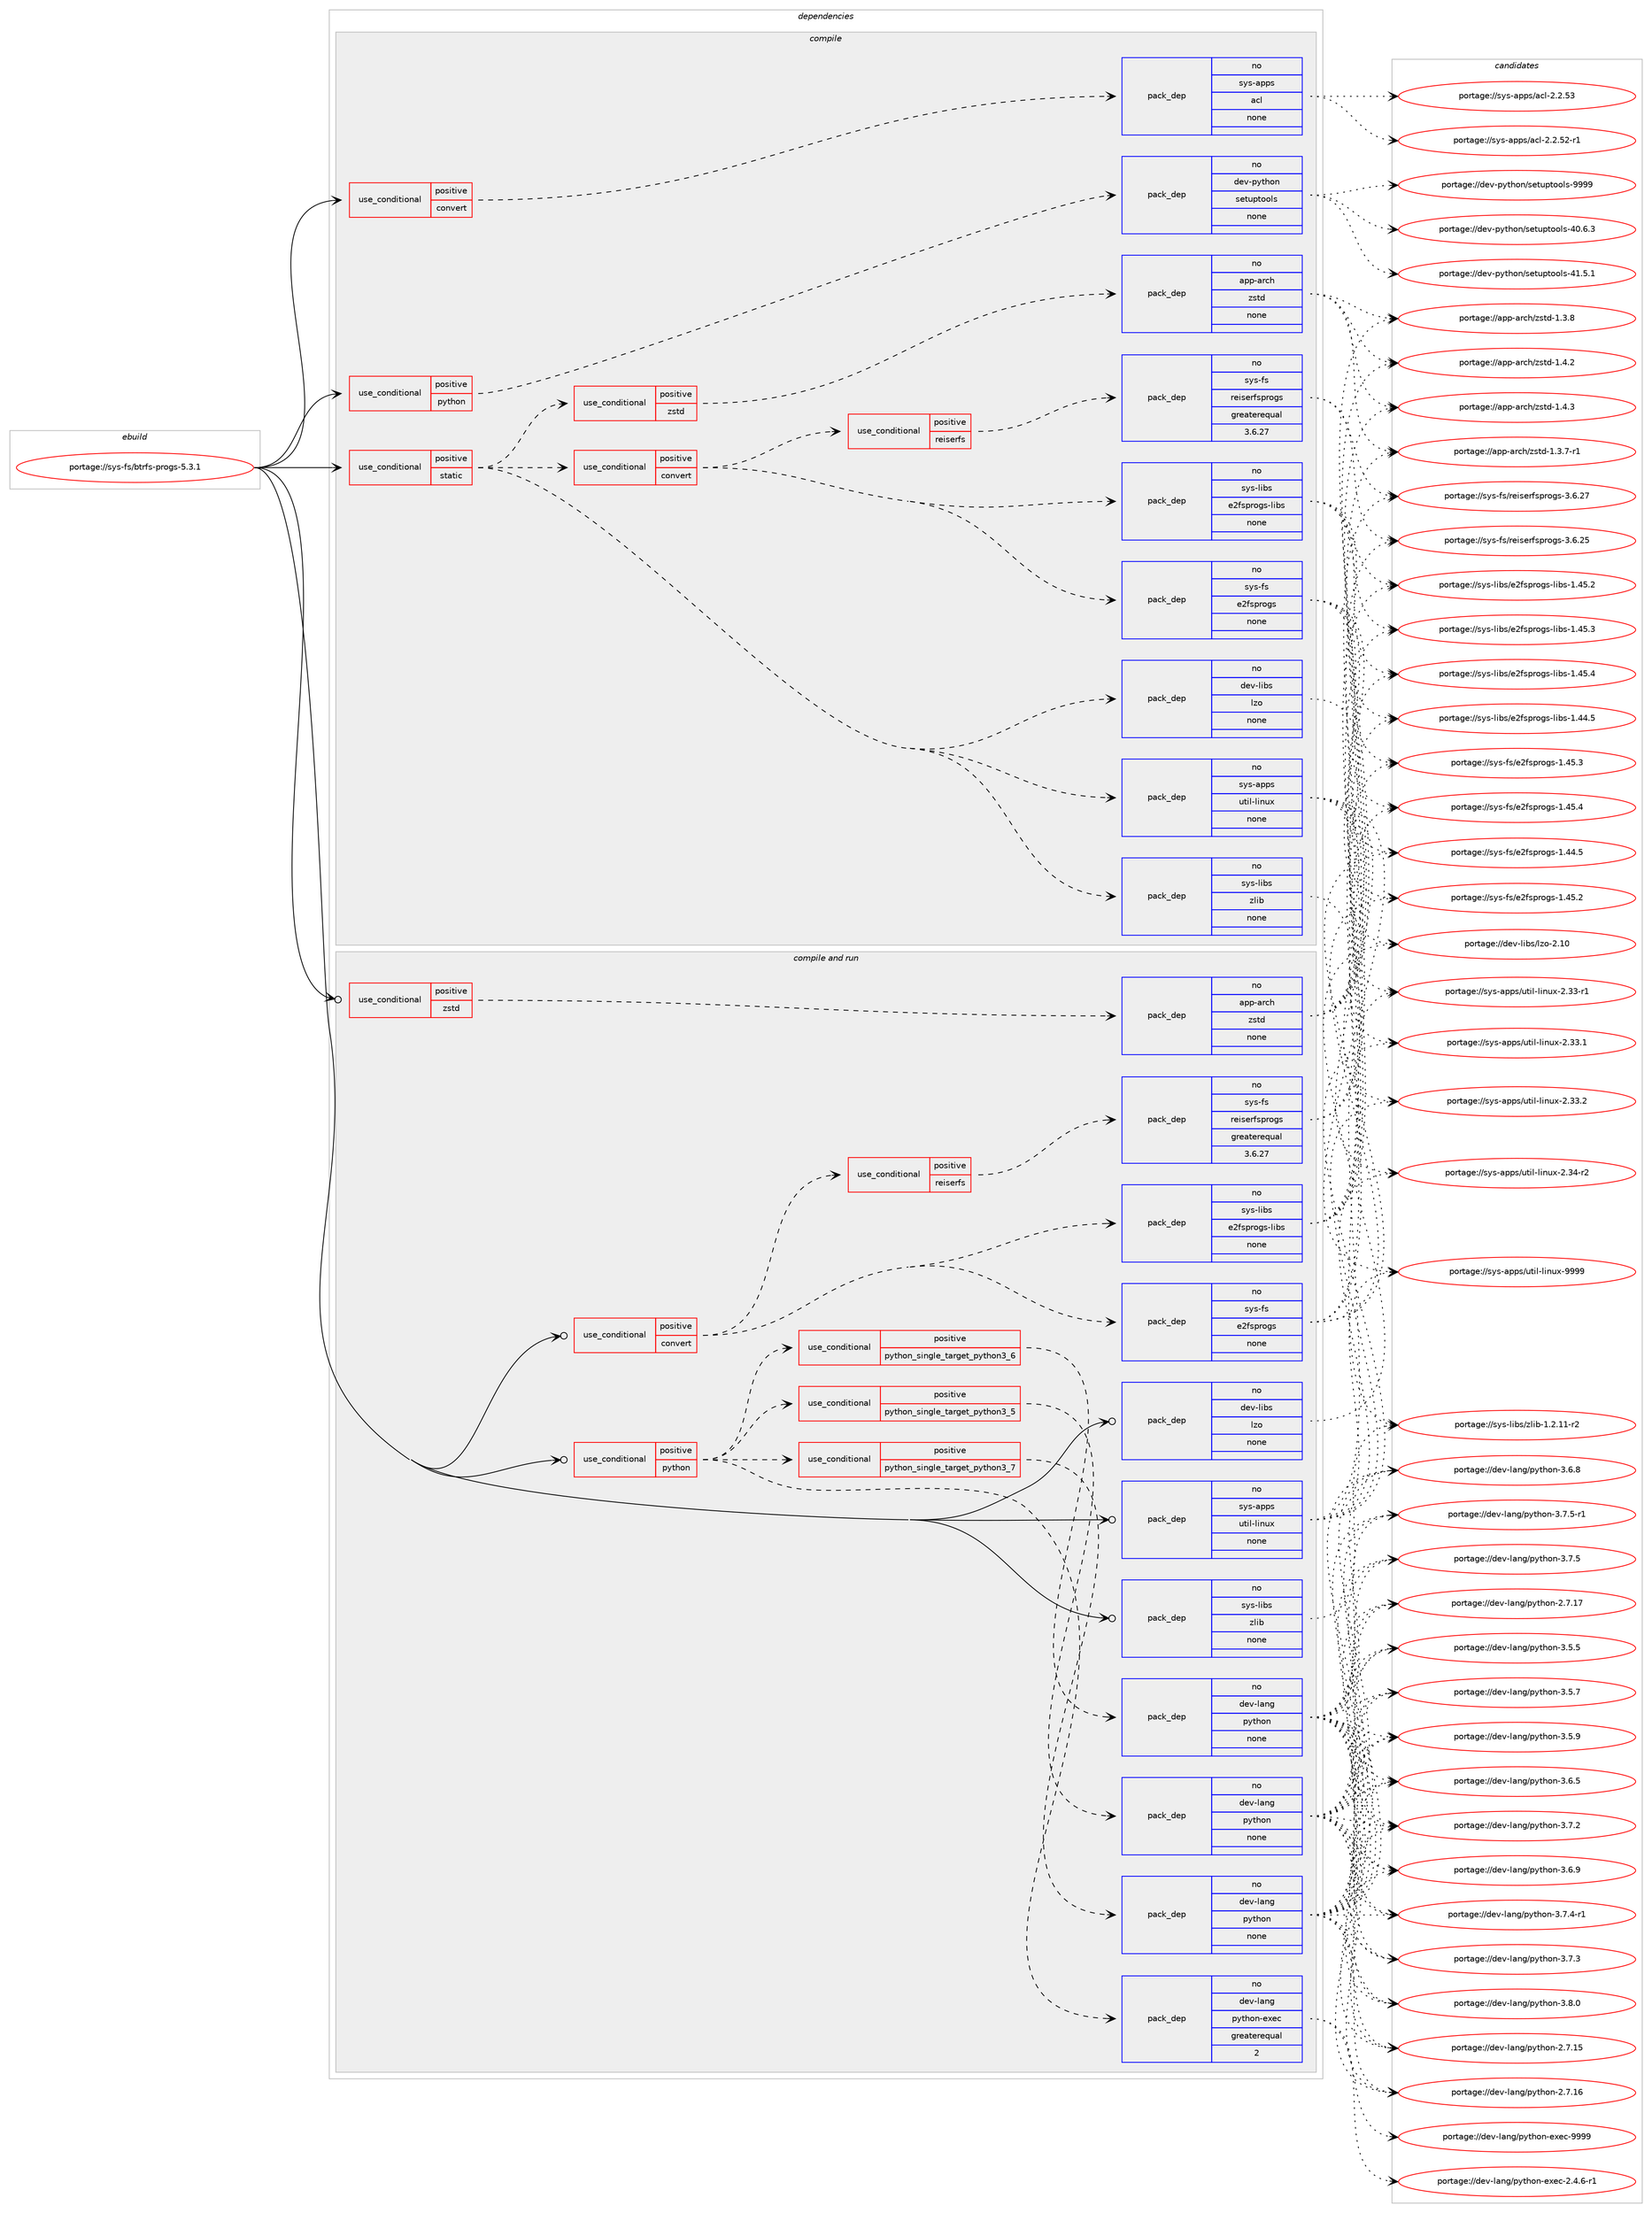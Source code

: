 digraph prolog {

# *************
# Graph options
# *************

newrank=true;
concentrate=true;
compound=true;
graph [rankdir=LR,fontname=Helvetica,fontsize=10,ranksep=1.5];#, ranksep=2.5, nodesep=0.2];
edge  [arrowhead=vee];
node  [fontname=Helvetica,fontsize=10];

# **********
# The ebuild
# **********

subgraph cluster_leftcol {
color=gray;
rank=same;
label=<<i>ebuild</i>>;
id [label="portage://sys-fs/btrfs-progs-5.3.1", color=red, width=4, href="../sys-fs/btrfs-progs-5.3.1.svg"];
}

# ****************
# The dependencies
# ****************

subgraph cluster_midcol {
color=gray;
label=<<i>dependencies</i>>;
subgraph cluster_compile {
fillcolor="#eeeeee";
style=filled;
label=<<i>compile</i>>;
subgraph cond102804 {
dependency424770 [label=<<TABLE BORDER="0" CELLBORDER="1" CELLSPACING="0" CELLPADDING="4"><TR><TD ROWSPAN="3" CELLPADDING="10">use_conditional</TD></TR><TR><TD>positive</TD></TR><TR><TD>convert</TD></TR></TABLE>>, shape=none, color=red];
subgraph pack314860 {
dependency424771 [label=<<TABLE BORDER="0" CELLBORDER="1" CELLSPACING="0" CELLPADDING="4" WIDTH="220"><TR><TD ROWSPAN="6" CELLPADDING="30">pack_dep</TD></TR><TR><TD WIDTH="110">no</TD></TR><TR><TD>sys-apps</TD></TR><TR><TD>acl</TD></TR><TR><TD>none</TD></TR><TR><TD></TD></TR></TABLE>>, shape=none, color=blue];
}
dependency424770:e -> dependency424771:w [weight=20,style="dashed",arrowhead="vee"];
}
id:e -> dependency424770:w [weight=20,style="solid",arrowhead="vee"];
subgraph cond102805 {
dependency424772 [label=<<TABLE BORDER="0" CELLBORDER="1" CELLSPACING="0" CELLPADDING="4"><TR><TD ROWSPAN="3" CELLPADDING="10">use_conditional</TD></TR><TR><TD>positive</TD></TR><TR><TD>python</TD></TR></TABLE>>, shape=none, color=red];
subgraph pack314861 {
dependency424773 [label=<<TABLE BORDER="0" CELLBORDER="1" CELLSPACING="0" CELLPADDING="4" WIDTH="220"><TR><TD ROWSPAN="6" CELLPADDING="30">pack_dep</TD></TR><TR><TD WIDTH="110">no</TD></TR><TR><TD>dev-python</TD></TR><TR><TD>setuptools</TD></TR><TR><TD>none</TD></TR><TR><TD></TD></TR></TABLE>>, shape=none, color=blue];
}
dependency424772:e -> dependency424773:w [weight=20,style="dashed",arrowhead="vee"];
}
id:e -> dependency424772:w [weight=20,style="solid",arrowhead="vee"];
subgraph cond102806 {
dependency424774 [label=<<TABLE BORDER="0" CELLBORDER="1" CELLSPACING="0" CELLPADDING="4"><TR><TD ROWSPAN="3" CELLPADDING="10">use_conditional</TD></TR><TR><TD>positive</TD></TR><TR><TD>static</TD></TR></TABLE>>, shape=none, color=red];
subgraph pack314862 {
dependency424775 [label=<<TABLE BORDER="0" CELLBORDER="1" CELLSPACING="0" CELLPADDING="4" WIDTH="220"><TR><TD ROWSPAN="6" CELLPADDING="30">pack_dep</TD></TR><TR><TD WIDTH="110">no</TD></TR><TR><TD>dev-libs</TD></TR><TR><TD>lzo</TD></TR><TR><TD>none</TD></TR><TR><TD></TD></TR></TABLE>>, shape=none, color=blue];
}
dependency424774:e -> dependency424775:w [weight=20,style="dashed",arrowhead="vee"];
subgraph pack314863 {
dependency424776 [label=<<TABLE BORDER="0" CELLBORDER="1" CELLSPACING="0" CELLPADDING="4" WIDTH="220"><TR><TD ROWSPAN="6" CELLPADDING="30">pack_dep</TD></TR><TR><TD WIDTH="110">no</TD></TR><TR><TD>sys-apps</TD></TR><TR><TD>util-linux</TD></TR><TR><TD>none</TD></TR><TR><TD></TD></TR></TABLE>>, shape=none, color=blue];
}
dependency424774:e -> dependency424776:w [weight=20,style="dashed",arrowhead="vee"];
subgraph pack314864 {
dependency424777 [label=<<TABLE BORDER="0" CELLBORDER="1" CELLSPACING="0" CELLPADDING="4" WIDTH="220"><TR><TD ROWSPAN="6" CELLPADDING="30">pack_dep</TD></TR><TR><TD WIDTH="110">no</TD></TR><TR><TD>sys-libs</TD></TR><TR><TD>zlib</TD></TR><TR><TD>none</TD></TR><TR><TD></TD></TR></TABLE>>, shape=none, color=blue];
}
dependency424774:e -> dependency424777:w [weight=20,style="dashed",arrowhead="vee"];
subgraph cond102807 {
dependency424778 [label=<<TABLE BORDER="0" CELLBORDER="1" CELLSPACING="0" CELLPADDING="4"><TR><TD ROWSPAN="3" CELLPADDING="10">use_conditional</TD></TR><TR><TD>positive</TD></TR><TR><TD>convert</TD></TR></TABLE>>, shape=none, color=red];
subgraph pack314865 {
dependency424779 [label=<<TABLE BORDER="0" CELLBORDER="1" CELLSPACING="0" CELLPADDING="4" WIDTH="220"><TR><TD ROWSPAN="6" CELLPADDING="30">pack_dep</TD></TR><TR><TD WIDTH="110">no</TD></TR><TR><TD>sys-fs</TD></TR><TR><TD>e2fsprogs</TD></TR><TR><TD>none</TD></TR><TR><TD></TD></TR></TABLE>>, shape=none, color=blue];
}
dependency424778:e -> dependency424779:w [weight=20,style="dashed",arrowhead="vee"];
subgraph pack314866 {
dependency424780 [label=<<TABLE BORDER="0" CELLBORDER="1" CELLSPACING="0" CELLPADDING="4" WIDTH="220"><TR><TD ROWSPAN="6" CELLPADDING="30">pack_dep</TD></TR><TR><TD WIDTH="110">no</TD></TR><TR><TD>sys-libs</TD></TR><TR><TD>e2fsprogs-libs</TD></TR><TR><TD>none</TD></TR><TR><TD></TD></TR></TABLE>>, shape=none, color=blue];
}
dependency424778:e -> dependency424780:w [weight=20,style="dashed",arrowhead="vee"];
subgraph cond102808 {
dependency424781 [label=<<TABLE BORDER="0" CELLBORDER="1" CELLSPACING="0" CELLPADDING="4"><TR><TD ROWSPAN="3" CELLPADDING="10">use_conditional</TD></TR><TR><TD>positive</TD></TR><TR><TD>reiserfs</TD></TR></TABLE>>, shape=none, color=red];
subgraph pack314867 {
dependency424782 [label=<<TABLE BORDER="0" CELLBORDER="1" CELLSPACING="0" CELLPADDING="4" WIDTH="220"><TR><TD ROWSPAN="6" CELLPADDING="30">pack_dep</TD></TR><TR><TD WIDTH="110">no</TD></TR><TR><TD>sys-fs</TD></TR><TR><TD>reiserfsprogs</TD></TR><TR><TD>greaterequal</TD></TR><TR><TD>3.6.27</TD></TR></TABLE>>, shape=none, color=blue];
}
dependency424781:e -> dependency424782:w [weight=20,style="dashed",arrowhead="vee"];
}
dependency424778:e -> dependency424781:w [weight=20,style="dashed",arrowhead="vee"];
}
dependency424774:e -> dependency424778:w [weight=20,style="dashed",arrowhead="vee"];
subgraph cond102809 {
dependency424783 [label=<<TABLE BORDER="0" CELLBORDER="1" CELLSPACING="0" CELLPADDING="4"><TR><TD ROWSPAN="3" CELLPADDING="10">use_conditional</TD></TR><TR><TD>positive</TD></TR><TR><TD>zstd</TD></TR></TABLE>>, shape=none, color=red];
subgraph pack314868 {
dependency424784 [label=<<TABLE BORDER="0" CELLBORDER="1" CELLSPACING="0" CELLPADDING="4" WIDTH="220"><TR><TD ROWSPAN="6" CELLPADDING="30">pack_dep</TD></TR><TR><TD WIDTH="110">no</TD></TR><TR><TD>app-arch</TD></TR><TR><TD>zstd</TD></TR><TR><TD>none</TD></TR><TR><TD></TD></TR></TABLE>>, shape=none, color=blue];
}
dependency424783:e -> dependency424784:w [weight=20,style="dashed",arrowhead="vee"];
}
dependency424774:e -> dependency424783:w [weight=20,style="dashed",arrowhead="vee"];
}
id:e -> dependency424774:w [weight=20,style="solid",arrowhead="vee"];
}
subgraph cluster_compileandrun {
fillcolor="#eeeeee";
style=filled;
label=<<i>compile and run</i>>;
subgraph cond102810 {
dependency424785 [label=<<TABLE BORDER="0" CELLBORDER="1" CELLSPACING="0" CELLPADDING="4"><TR><TD ROWSPAN="3" CELLPADDING="10">use_conditional</TD></TR><TR><TD>positive</TD></TR><TR><TD>convert</TD></TR></TABLE>>, shape=none, color=red];
subgraph pack314869 {
dependency424786 [label=<<TABLE BORDER="0" CELLBORDER="1" CELLSPACING="0" CELLPADDING="4" WIDTH="220"><TR><TD ROWSPAN="6" CELLPADDING="30">pack_dep</TD></TR><TR><TD WIDTH="110">no</TD></TR><TR><TD>sys-fs</TD></TR><TR><TD>e2fsprogs</TD></TR><TR><TD>none</TD></TR><TR><TD></TD></TR></TABLE>>, shape=none, color=blue];
}
dependency424785:e -> dependency424786:w [weight=20,style="dashed",arrowhead="vee"];
subgraph pack314870 {
dependency424787 [label=<<TABLE BORDER="0" CELLBORDER="1" CELLSPACING="0" CELLPADDING="4" WIDTH="220"><TR><TD ROWSPAN="6" CELLPADDING="30">pack_dep</TD></TR><TR><TD WIDTH="110">no</TD></TR><TR><TD>sys-libs</TD></TR><TR><TD>e2fsprogs-libs</TD></TR><TR><TD>none</TD></TR><TR><TD></TD></TR></TABLE>>, shape=none, color=blue];
}
dependency424785:e -> dependency424787:w [weight=20,style="dashed",arrowhead="vee"];
subgraph cond102811 {
dependency424788 [label=<<TABLE BORDER="0" CELLBORDER="1" CELLSPACING="0" CELLPADDING="4"><TR><TD ROWSPAN="3" CELLPADDING="10">use_conditional</TD></TR><TR><TD>positive</TD></TR><TR><TD>reiserfs</TD></TR></TABLE>>, shape=none, color=red];
subgraph pack314871 {
dependency424789 [label=<<TABLE BORDER="0" CELLBORDER="1" CELLSPACING="0" CELLPADDING="4" WIDTH="220"><TR><TD ROWSPAN="6" CELLPADDING="30">pack_dep</TD></TR><TR><TD WIDTH="110">no</TD></TR><TR><TD>sys-fs</TD></TR><TR><TD>reiserfsprogs</TD></TR><TR><TD>greaterequal</TD></TR><TR><TD>3.6.27</TD></TR></TABLE>>, shape=none, color=blue];
}
dependency424788:e -> dependency424789:w [weight=20,style="dashed",arrowhead="vee"];
}
dependency424785:e -> dependency424788:w [weight=20,style="dashed",arrowhead="vee"];
}
id:e -> dependency424785:w [weight=20,style="solid",arrowhead="odotvee"];
subgraph cond102812 {
dependency424790 [label=<<TABLE BORDER="0" CELLBORDER="1" CELLSPACING="0" CELLPADDING="4"><TR><TD ROWSPAN="3" CELLPADDING="10">use_conditional</TD></TR><TR><TD>positive</TD></TR><TR><TD>python</TD></TR></TABLE>>, shape=none, color=red];
subgraph cond102813 {
dependency424791 [label=<<TABLE BORDER="0" CELLBORDER="1" CELLSPACING="0" CELLPADDING="4"><TR><TD ROWSPAN="3" CELLPADDING="10">use_conditional</TD></TR><TR><TD>positive</TD></TR><TR><TD>python_single_target_python3_5</TD></TR></TABLE>>, shape=none, color=red];
subgraph pack314872 {
dependency424792 [label=<<TABLE BORDER="0" CELLBORDER="1" CELLSPACING="0" CELLPADDING="4" WIDTH="220"><TR><TD ROWSPAN="6" CELLPADDING="30">pack_dep</TD></TR><TR><TD WIDTH="110">no</TD></TR><TR><TD>dev-lang</TD></TR><TR><TD>python</TD></TR><TR><TD>none</TD></TR><TR><TD></TD></TR></TABLE>>, shape=none, color=blue];
}
dependency424791:e -> dependency424792:w [weight=20,style="dashed",arrowhead="vee"];
}
dependency424790:e -> dependency424791:w [weight=20,style="dashed",arrowhead="vee"];
subgraph cond102814 {
dependency424793 [label=<<TABLE BORDER="0" CELLBORDER="1" CELLSPACING="0" CELLPADDING="4"><TR><TD ROWSPAN="3" CELLPADDING="10">use_conditional</TD></TR><TR><TD>positive</TD></TR><TR><TD>python_single_target_python3_6</TD></TR></TABLE>>, shape=none, color=red];
subgraph pack314873 {
dependency424794 [label=<<TABLE BORDER="0" CELLBORDER="1" CELLSPACING="0" CELLPADDING="4" WIDTH="220"><TR><TD ROWSPAN="6" CELLPADDING="30">pack_dep</TD></TR><TR><TD WIDTH="110">no</TD></TR><TR><TD>dev-lang</TD></TR><TR><TD>python</TD></TR><TR><TD>none</TD></TR><TR><TD></TD></TR></TABLE>>, shape=none, color=blue];
}
dependency424793:e -> dependency424794:w [weight=20,style="dashed",arrowhead="vee"];
}
dependency424790:e -> dependency424793:w [weight=20,style="dashed",arrowhead="vee"];
subgraph cond102815 {
dependency424795 [label=<<TABLE BORDER="0" CELLBORDER="1" CELLSPACING="0" CELLPADDING="4"><TR><TD ROWSPAN="3" CELLPADDING="10">use_conditional</TD></TR><TR><TD>positive</TD></TR><TR><TD>python_single_target_python3_7</TD></TR></TABLE>>, shape=none, color=red];
subgraph pack314874 {
dependency424796 [label=<<TABLE BORDER="0" CELLBORDER="1" CELLSPACING="0" CELLPADDING="4" WIDTH="220"><TR><TD ROWSPAN="6" CELLPADDING="30">pack_dep</TD></TR><TR><TD WIDTH="110">no</TD></TR><TR><TD>dev-lang</TD></TR><TR><TD>python</TD></TR><TR><TD>none</TD></TR><TR><TD></TD></TR></TABLE>>, shape=none, color=blue];
}
dependency424795:e -> dependency424796:w [weight=20,style="dashed",arrowhead="vee"];
}
dependency424790:e -> dependency424795:w [weight=20,style="dashed",arrowhead="vee"];
subgraph pack314875 {
dependency424797 [label=<<TABLE BORDER="0" CELLBORDER="1" CELLSPACING="0" CELLPADDING="4" WIDTH="220"><TR><TD ROWSPAN="6" CELLPADDING="30">pack_dep</TD></TR><TR><TD WIDTH="110">no</TD></TR><TR><TD>dev-lang</TD></TR><TR><TD>python-exec</TD></TR><TR><TD>greaterequal</TD></TR><TR><TD>2</TD></TR></TABLE>>, shape=none, color=blue];
}
dependency424790:e -> dependency424797:w [weight=20,style="dashed",arrowhead="vee"];
}
id:e -> dependency424790:w [weight=20,style="solid",arrowhead="odotvee"];
subgraph cond102816 {
dependency424798 [label=<<TABLE BORDER="0" CELLBORDER="1" CELLSPACING="0" CELLPADDING="4"><TR><TD ROWSPAN="3" CELLPADDING="10">use_conditional</TD></TR><TR><TD>positive</TD></TR><TR><TD>zstd</TD></TR></TABLE>>, shape=none, color=red];
subgraph pack314876 {
dependency424799 [label=<<TABLE BORDER="0" CELLBORDER="1" CELLSPACING="0" CELLPADDING="4" WIDTH="220"><TR><TD ROWSPAN="6" CELLPADDING="30">pack_dep</TD></TR><TR><TD WIDTH="110">no</TD></TR><TR><TD>app-arch</TD></TR><TR><TD>zstd</TD></TR><TR><TD>none</TD></TR><TR><TD></TD></TR></TABLE>>, shape=none, color=blue];
}
dependency424798:e -> dependency424799:w [weight=20,style="dashed",arrowhead="vee"];
}
id:e -> dependency424798:w [weight=20,style="solid",arrowhead="odotvee"];
subgraph pack314877 {
dependency424800 [label=<<TABLE BORDER="0" CELLBORDER="1" CELLSPACING="0" CELLPADDING="4" WIDTH="220"><TR><TD ROWSPAN="6" CELLPADDING="30">pack_dep</TD></TR><TR><TD WIDTH="110">no</TD></TR><TR><TD>dev-libs</TD></TR><TR><TD>lzo</TD></TR><TR><TD>none</TD></TR><TR><TD></TD></TR></TABLE>>, shape=none, color=blue];
}
id:e -> dependency424800:w [weight=20,style="solid",arrowhead="odotvee"];
subgraph pack314878 {
dependency424801 [label=<<TABLE BORDER="0" CELLBORDER="1" CELLSPACING="0" CELLPADDING="4" WIDTH="220"><TR><TD ROWSPAN="6" CELLPADDING="30">pack_dep</TD></TR><TR><TD WIDTH="110">no</TD></TR><TR><TD>sys-apps</TD></TR><TR><TD>util-linux</TD></TR><TR><TD>none</TD></TR><TR><TD></TD></TR></TABLE>>, shape=none, color=blue];
}
id:e -> dependency424801:w [weight=20,style="solid",arrowhead="odotvee"];
subgraph pack314879 {
dependency424802 [label=<<TABLE BORDER="0" CELLBORDER="1" CELLSPACING="0" CELLPADDING="4" WIDTH="220"><TR><TD ROWSPAN="6" CELLPADDING="30">pack_dep</TD></TR><TR><TD WIDTH="110">no</TD></TR><TR><TD>sys-libs</TD></TR><TR><TD>zlib</TD></TR><TR><TD>none</TD></TR><TR><TD></TD></TR></TABLE>>, shape=none, color=blue];
}
id:e -> dependency424802:w [weight=20,style="solid",arrowhead="odotvee"];
}
subgraph cluster_run {
fillcolor="#eeeeee";
style=filled;
label=<<i>run</i>>;
}
}

# **************
# The candidates
# **************

subgraph cluster_choices {
rank=same;
color=gray;
label=<<i>candidates</i>>;

subgraph choice314860 {
color=black;
nodesep=1;
choiceportage1151211154597112112115479799108455046504653504511449 [label="portage://sys-apps/acl-2.2.52-r1", color=red, width=4,href="../sys-apps/acl-2.2.52-r1.svg"];
choiceportage115121115459711211211547979910845504650465351 [label="portage://sys-apps/acl-2.2.53", color=red, width=4,href="../sys-apps/acl-2.2.53.svg"];
dependency424771:e -> choiceportage1151211154597112112115479799108455046504653504511449:w [style=dotted,weight="100"];
dependency424771:e -> choiceportage115121115459711211211547979910845504650465351:w [style=dotted,weight="100"];
}
subgraph choice314861 {
color=black;
nodesep=1;
choiceportage100101118451121211161041111104711510111611711211611111110811545524846544651 [label="portage://dev-python/setuptools-40.6.3", color=red, width=4,href="../dev-python/setuptools-40.6.3.svg"];
choiceportage100101118451121211161041111104711510111611711211611111110811545524946534649 [label="portage://dev-python/setuptools-41.5.1", color=red, width=4,href="../dev-python/setuptools-41.5.1.svg"];
choiceportage10010111845112121116104111110471151011161171121161111111081154557575757 [label="portage://dev-python/setuptools-9999", color=red, width=4,href="../dev-python/setuptools-9999.svg"];
dependency424773:e -> choiceportage100101118451121211161041111104711510111611711211611111110811545524846544651:w [style=dotted,weight="100"];
dependency424773:e -> choiceportage100101118451121211161041111104711510111611711211611111110811545524946534649:w [style=dotted,weight="100"];
dependency424773:e -> choiceportage10010111845112121116104111110471151011161171121161111111081154557575757:w [style=dotted,weight="100"];
}
subgraph choice314862 {
color=black;
nodesep=1;
choiceportage1001011184510810598115471081221114550464948 [label="portage://dev-libs/lzo-2.10", color=red, width=4,href="../dev-libs/lzo-2.10.svg"];
dependency424775:e -> choiceportage1001011184510810598115471081221114550464948:w [style=dotted,weight="100"];
}
subgraph choice314863 {
color=black;
nodesep=1;
choiceportage1151211154597112112115471171161051084510810511011712045504651514511449 [label="portage://sys-apps/util-linux-2.33-r1", color=red, width=4,href="../sys-apps/util-linux-2.33-r1.svg"];
choiceportage1151211154597112112115471171161051084510810511011712045504651514649 [label="portage://sys-apps/util-linux-2.33.1", color=red, width=4,href="../sys-apps/util-linux-2.33.1.svg"];
choiceportage1151211154597112112115471171161051084510810511011712045504651514650 [label="portage://sys-apps/util-linux-2.33.2", color=red, width=4,href="../sys-apps/util-linux-2.33.2.svg"];
choiceportage1151211154597112112115471171161051084510810511011712045504651524511450 [label="portage://sys-apps/util-linux-2.34-r2", color=red, width=4,href="../sys-apps/util-linux-2.34-r2.svg"];
choiceportage115121115459711211211547117116105108451081051101171204557575757 [label="portage://sys-apps/util-linux-9999", color=red, width=4,href="../sys-apps/util-linux-9999.svg"];
dependency424776:e -> choiceportage1151211154597112112115471171161051084510810511011712045504651514511449:w [style=dotted,weight="100"];
dependency424776:e -> choiceportage1151211154597112112115471171161051084510810511011712045504651514649:w [style=dotted,weight="100"];
dependency424776:e -> choiceportage1151211154597112112115471171161051084510810511011712045504651514650:w [style=dotted,weight="100"];
dependency424776:e -> choiceportage1151211154597112112115471171161051084510810511011712045504651524511450:w [style=dotted,weight="100"];
dependency424776:e -> choiceportage115121115459711211211547117116105108451081051101171204557575757:w [style=dotted,weight="100"];
}
subgraph choice314864 {
color=black;
nodesep=1;
choiceportage11512111545108105981154712210810598454946504649494511450 [label="portage://sys-libs/zlib-1.2.11-r2", color=red, width=4,href="../sys-libs/zlib-1.2.11-r2.svg"];
dependency424777:e -> choiceportage11512111545108105981154712210810598454946504649494511450:w [style=dotted,weight="100"];
}
subgraph choice314865 {
color=black;
nodesep=1;
choiceportage11512111545102115471015010211511211411110311545494652524653 [label="portage://sys-fs/e2fsprogs-1.44.5", color=red, width=4,href="../sys-fs/e2fsprogs-1.44.5.svg"];
choiceportage11512111545102115471015010211511211411110311545494652534650 [label="portage://sys-fs/e2fsprogs-1.45.2", color=red, width=4,href="../sys-fs/e2fsprogs-1.45.2.svg"];
choiceportage11512111545102115471015010211511211411110311545494652534651 [label="portage://sys-fs/e2fsprogs-1.45.3", color=red, width=4,href="../sys-fs/e2fsprogs-1.45.3.svg"];
choiceportage11512111545102115471015010211511211411110311545494652534652 [label="portage://sys-fs/e2fsprogs-1.45.4", color=red, width=4,href="../sys-fs/e2fsprogs-1.45.4.svg"];
dependency424779:e -> choiceportage11512111545102115471015010211511211411110311545494652524653:w [style=dotted,weight="100"];
dependency424779:e -> choiceportage11512111545102115471015010211511211411110311545494652534650:w [style=dotted,weight="100"];
dependency424779:e -> choiceportage11512111545102115471015010211511211411110311545494652534651:w [style=dotted,weight="100"];
dependency424779:e -> choiceportage11512111545102115471015010211511211411110311545494652534652:w [style=dotted,weight="100"];
}
subgraph choice314866 {
color=black;
nodesep=1;
choiceportage11512111545108105981154710150102115112114111103115451081059811545494652524653 [label="portage://sys-libs/e2fsprogs-libs-1.44.5", color=red, width=4,href="../sys-libs/e2fsprogs-libs-1.44.5.svg"];
choiceportage11512111545108105981154710150102115112114111103115451081059811545494652534650 [label="portage://sys-libs/e2fsprogs-libs-1.45.2", color=red, width=4,href="../sys-libs/e2fsprogs-libs-1.45.2.svg"];
choiceportage11512111545108105981154710150102115112114111103115451081059811545494652534651 [label="portage://sys-libs/e2fsprogs-libs-1.45.3", color=red, width=4,href="../sys-libs/e2fsprogs-libs-1.45.3.svg"];
choiceportage11512111545108105981154710150102115112114111103115451081059811545494652534652 [label="portage://sys-libs/e2fsprogs-libs-1.45.4", color=red, width=4,href="../sys-libs/e2fsprogs-libs-1.45.4.svg"];
dependency424780:e -> choiceportage11512111545108105981154710150102115112114111103115451081059811545494652524653:w [style=dotted,weight="100"];
dependency424780:e -> choiceportage11512111545108105981154710150102115112114111103115451081059811545494652534650:w [style=dotted,weight="100"];
dependency424780:e -> choiceportage11512111545108105981154710150102115112114111103115451081059811545494652534651:w [style=dotted,weight="100"];
dependency424780:e -> choiceportage11512111545108105981154710150102115112114111103115451081059811545494652534652:w [style=dotted,weight="100"];
}
subgraph choice314867 {
color=black;
nodesep=1;
choiceportage115121115451021154711410110511510111410211511211411110311545514654465053 [label="portage://sys-fs/reiserfsprogs-3.6.25", color=red, width=4,href="../sys-fs/reiserfsprogs-3.6.25.svg"];
choiceportage115121115451021154711410110511510111410211511211411110311545514654465055 [label="portage://sys-fs/reiserfsprogs-3.6.27", color=red, width=4,href="../sys-fs/reiserfsprogs-3.6.27.svg"];
dependency424782:e -> choiceportage115121115451021154711410110511510111410211511211411110311545514654465053:w [style=dotted,weight="100"];
dependency424782:e -> choiceportage115121115451021154711410110511510111410211511211411110311545514654465055:w [style=dotted,weight="100"];
}
subgraph choice314868 {
color=black;
nodesep=1;
choiceportage97112112459711499104471221151161004549465146554511449 [label="portage://app-arch/zstd-1.3.7-r1", color=red, width=4,href="../app-arch/zstd-1.3.7-r1.svg"];
choiceportage9711211245971149910447122115116100454946514656 [label="portage://app-arch/zstd-1.3.8", color=red, width=4,href="../app-arch/zstd-1.3.8.svg"];
choiceportage9711211245971149910447122115116100454946524650 [label="portage://app-arch/zstd-1.4.2", color=red, width=4,href="../app-arch/zstd-1.4.2.svg"];
choiceportage9711211245971149910447122115116100454946524651 [label="portage://app-arch/zstd-1.4.3", color=red, width=4,href="../app-arch/zstd-1.4.3.svg"];
dependency424784:e -> choiceportage97112112459711499104471221151161004549465146554511449:w [style=dotted,weight="100"];
dependency424784:e -> choiceportage9711211245971149910447122115116100454946514656:w [style=dotted,weight="100"];
dependency424784:e -> choiceportage9711211245971149910447122115116100454946524650:w [style=dotted,weight="100"];
dependency424784:e -> choiceportage9711211245971149910447122115116100454946524651:w [style=dotted,weight="100"];
}
subgraph choice314869 {
color=black;
nodesep=1;
choiceportage11512111545102115471015010211511211411110311545494652524653 [label="portage://sys-fs/e2fsprogs-1.44.5", color=red, width=4,href="../sys-fs/e2fsprogs-1.44.5.svg"];
choiceportage11512111545102115471015010211511211411110311545494652534650 [label="portage://sys-fs/e2fsprogs-1.45.2", color=red, width=4,href="../sys-fs/e2fsprogs-1.45.2.svg"];
choiceportage11512111545102115471015010211511211411110311545494652534651 [label="portage://sys-fs/e2fsprogs-1.45.3", color=red, width=4,href="../sys-fs/e2fsprogs-1.45.3.svg"];
choiceportage11512111545102115471015010211511211411110311545494652534652 [label="portage://sys-fs/e2fsprogs-1.45.4", color=red, width=4,href="../sys-fs/e2fsprogs-1.45.4.svg"];
dependency424786:e -> choiceportage11512111545102115471015010211511211411110311545494652524653:w [style=dotted,weight="100"];
dependency424786:e -> choiceportage11512111545102115471015010211511211411110311545494652534650:w [style=dotted,weight="100"];
dependency424786:e -> choiceportage11512111545102115471015010211511211411110311545494652534651:w [style=dotted,weight="100"];
dependency424786:e -> choiceportage11512111545102115471015010211511211411110311545494652534652:w [style=dotted,weight="100"];
}
subgraph choice314870 {
color=black;
nodesep=1;
choiceportage11512111545108105981154710150102115112114111103115451081059811545494652524653 [label="portage://sys-libs/e2fsprogs-libs-1.44.5", color=red, width=4,href="../sys-libs/e2fsprogs-libs-1.44.5.svg"];
choiceportage11512111545108105981154710150102115112114111103115451081059811545494652534650 [label="portage://sys-libs/e2fsprogs-libs-1.45.2", color=red, width=4,href="../sys-libs/e2fsprogs-libs-1.45.2.svg"];
choiceportage11512111545108105981154710150102115112114111103115451081059811545494652534651 [label="portage://sys-libs/e2fsprogs-libs-1.45.3", color=red, width=4,href="../sys-libs/e2fsprogs-libs-1.45.3.svg"];
choiceportage11512111545108105981154710150102115112114111103115451081059811545494652534652 [label="portage://sys-libs/e2fsprogs-libs-1.45.4", color=red, width=4,href="../sys-libs/e2fsprogs-libs-1.45.4.svg"];
dependency424787:e -> choiceportage11512111545108105981154710150102115112114111103115451081059811545494652524653:w [style=dotted,weight="100"];
dependency424787:e -> choiceportage11512111545108105981154710150102115112114111103115451081059811545494652534650:w [style=dotted,weight="100"];
dependency424787:e -> choiceportage11512111545108105981154710150102115112114111103115451081059811545494652534651:w [style=dotted,weight="100"];
dependency424787:e -> choiceportage11512111545108105981154710150102115112114111103115451081059811545494652534652:w [style=dotted,weight="100"];
}
subgraph choice314871 {
color=black;
nodesep=1;
choiceportage115121115451021154711410110511510111410211511211411110311545514654465053 [label="portage://sys-fs/reiserfsprogs-3.6.25", color=red, width=4,href="../sys-fs/reiserfsprogs-3.6.25.svg"];
choiceportage115121115451021154711410110511510111410211511211411110311545514654465055 [label="portage://sys-fs/reiserfsprogs-3.6.27", color=red, width=4,href="../sys-fs/reiserfsprogs-3.6.27.svg"];
dependency424789:e -> choiceportage115121115451021154711410110511510111410211511211411110311545514654465053:w [style=dotted,weight="100"];
dependency424789:e -> choiceportage115121115451021154711410110511510111410211511211411110311545514654465055:w [style=dotted,weight="100"];
}
subgraph choice314872 {
color=black;
nodesep=1;
choiceportage10010111845108971101034711212111610411111045504655464953 [label="portage://dev-lang/python-2.7.15", color=red, width=4,href="../dev-lang/python-2.7.15.svg"];
choiceportage10010111845108971101034711212111610411111045504655464954 [label="portage://dev-lang/python-2.7.16", color=red, width=4,href="../dev-lang/python-2.7.16.svg"];
choiceportage10010111845108971101034711212111610411111045504655464955 [label="portage://dev-lang/python-2.7.17", color=red, width=4,href="../dev-lang/python-2.7.17.svg"];
choiceportage100101118451089711010347112121116104111110455146534653 [label="portage://dev-lang/python-3.5.5", color=red, width=4,href="../dev-lang/python-3.5.5.svg"];
choiceportage100101118451089711010347112121116104111110455146534655 [label="portage://dev-lang/python-3.5.7", color=red, width=4,href="../dev-lang/python-3.5.7.svg"];
choiceportage100101118451089711010347112121116104111110455146534657 [label="portage://dev-lang/python-3.5.9", color=red, width=4,href="../dev-lang/python-3.5.9.svg"];
choiceportage100101118451089711010347112121116104111110455146544653 [label="portage://dev-lang/python-3.6.5", color=red, width=4,href="../dev-lang/python-3.6.5.svg"];
choiceportage100101118451089711010347112121116104111110455146544656 [label="portage://dev-lang/python-3.6.8", color=red, width=4,href="../dev-lang/python-3.6.8.svg"];
choiceportage100101118451089711010347112121116104111110455146544657 [label="portage://dev-lang/python-3.6.9", color=red, width=4,href="../dev-lang/python-3.6.9.svg"];
choiceportage100101118451089711010347112121116104111110455146554650 [label="portage://dev-lang/python-3.7.2", color=red, width=4,href="../dev-lang/python-3.7.2.svg"];
choiceportage100101118451089711010347112121116104111110455146554651 [label="portage://dev-lang/python-3.7.3", color=red, width=4,href="../dev-lang/python-3.7.3.svg"];
choiceportage1001011184510897110103471121211161041111104551465546524511449 [label="portage://dev-lang/python-3.7.4-r1", color=red, width=4,href="../dev-lang/python-3.7.4-r1.svg"];
choiceportage100101118451089711010347112121116104111110455146554653 [label="portage://dev-lang/python-3.7.5", color=red, width=4,href="../dev-lang/python-3.7.5.svg"];
choiceportage1001011184510897110103471121211161041111104551465546534511449 [label="portage://dev-lang/python-3.7.5-r1", color=red, width=4,href="../dev-lang/python-3.7.5-r1.svg"];
choiceportage100101118451089711010347112121116104111110455146564648 [label="portage://dev-lang/python-3.8.0", color=red, width=4,href="../dev-lang/python-3.8.0.svg"];
dependency424792:e -> choiceportage10010111845108971101034711212111610411111045504655464953:w [style=dotted,weight="100"];
dependency424792:e -> choiceportage10010111845108971101034711212111610411111045504655464954:w [style=dotted,weight="100"];
dependency424792:e -> choiceportage10010111845108971101034711212111610411111045504655464955:w [style=dotted,weight="100"];
dependency424792:e -> choiceportage100101118451089711010347112121116104111110455146534653:w [style=dotted,weight="100"];
dependency424792:e -> choiceportage100101118451089711010347112121116104111110455146534655:w [style=dotted,weight="100"];
dependency424792:e -> choiceportage100101118451089711010347112121116104111110455146534657:w [style=dotted,weight="100"];
dependency424792:e -> choiceportage100101118451089711010347112121116104111110455146544653:w [style=dotted,weight="100"];
dependency424792:e -> choiceportage100101118451089711010347112121116104111110455146544656:w [style=dotted,weight="100"];
dependency424792:e -> choiceportage100101118451089711010347112121116104111110455146544657:w [style=dotted,weight="100"];
dependency424792:e -> choiceportage100101118451089711010347112121116104111110455146554650:w [style=dotted,weight="100"];
dependency424792:e -> choiceportage100101118451089711010347112121116104111110455146554651:w [style=dotted,weight="100"];
dependency424792:e -> choiceportage1001011184510897110103471121211161041111104551465546524511449:w [style=dotted,weight="100"];
dependency424792:e -> choiceportage100101118451089711010347112121116104111110455146554653:w [style=dotted,weight="100"];
dependency424792:e -> choiceportage1001011184510897110103471121211161041111104551465546534511449:w [style=dotted,weight="100"];
dependency424792:e -> choiceportage100101118451089711010347112121116104111110455146564648:w [style=dotted,weight="100"];
}
subgraph choice314873 {
color=black;
nodesep=1;
choiceportage10010111845108971101034711212111610411111045504655464953 [label="portage://dev-lang/python-2.7.15", color=red, width=4,href="../dev-lang/python-2.7.15.svg"];
choiceportage10010111845108971101034711212111610411111045504655464954 [label="portage://dev-lang/python-2.7.16", color=red, width=4,href="../dev-lang/python-2.7.16.svg"];
choiceportage10010111845108971101034711212111610411111045504655464955 [label="portage://dev-lang/python-2.7.17", color=red, width=4,href="../dev-lang/python-2.7.17.svg"];
choiceportage100101118451089711010347112121116104111110455146534653 [label="portage://dev-lang/python-3.5.5", color=red, width=4,href="../dev-lang/python-3.5.5.svg"];
choiceportage100101118451089711010347112121116104111110455146534655 [label="portage://dev-lang/python-3.5.7", color=red, width=4,href="../dev-lang/python-3.5.7.svg"];
choiceportage100101118451089711010347112121116104111110455146534657 [label="portage://dev-lang/python-3.5.9", color=red, width=4,href="../dev-lang/python-3.5.9.svg"];
choiceportage100101118451089711010347112121116104111110455146544653 [label="portage://dev-lang/python-3.6.5", color=red, width=4,href="../dev-lang/python-3.6.5.svg"];
choiceportage100101118451089711010347112121116104111110455146544656 [label="portage://dev-lang/python-3.6.8", color=red, width=4,href="../dev-lang/python-3.6.8.svg"];
choiceportage100101118451089711010347112121116104111110455146544657 [label="portage://dev-lang/python-3.6.9", color=red, width=4,href="../dev-lang/python-3.6.9.svg"];
choiceportage100101118451089711010347112121116104111110455146554650 [label="portage://dev-lang/python-3.7.2", color=red, width=4,href="../dev-lang/python-3.7.2.svg"];
choiceportage100101118451089711010347112121116104111110455146554651 [label="portage://dev-lang/python-3.7.3", color=red, width=4,href="../dev-lang/python-3.7.3.svg"];
choiceportage1001011184510897110103471121211161041111104551465546524511449 [label="portage://dev-lang/python-3.7.4-r1", color=red, width=4,href="../dev-lang/python-3.7.4-r1.svg"];
choiceportage100101118451089711010347112121116104111110455146554653 [label="portage://dev-lang/python-3.7.5", color=red, width=4,href="../dev-lang/python-3.7.5.svg"];
choiceportage1001011184510897110103471121211161041111104551465546534511449 [label="portage://dev-lang/python-3.7.5-r1", color=red, width=4,href="../dev-lang/python-3.7.5-r1.svg"];
choiceportage100101118451089711010347112121116104111110455146564648 [label="portage://dev-lang/python-3.8.0", color=red, width=4,href="../dev-lang/python-3.8.0.svg"];
dependency424794:e -> choiceportage10010111845108971101034711212111610411111045504655464953:w [style=dotted,weight="100"];
dependency424794:e -> choiceportage10010111845108971101034711212111610411111045504655464954:w [style=dotted,weight="100"];
dependency424794:e -> choiceportage10010111845108971101034711212111610411111045504655464955:w [style=dotted,weight="100"];
dependency424794:e -> choiceportage100101118451089711010347112121116104111110455146534653:w [style=dotted,weight="100"];
dependency424794:e -> choiceportage100101118451089711010347112121116104111110455146534655:w [style=dotted,weight="100"];
dependency424794:e -> choiceportage100101118451089711010347112121116104111110455146534657:w [style=dotted,weight="100"];
dependency424794:e -> choiceportage100101118451089711010347112121116104111110455146544653:w [style=dotted,weight="100"];
dependency424794:e -> choiceportage100101118451089711010347112121116104111110455146544656:w [style=dotted,weight="100"];
dependency424794:e -> choiceportage100101118451089711010347112121116104111110455146544657:w [style=dotted,weight="100"];
dependency424794:e -> choiceportage100101118451089711010347112121116104111110455146554650:w [style=dotted,weight="100"];
dependency424794:e -> choiceportage100101118451089711010347112121116104111110455146554651:w [style=dotted,weight="100"];
dependency424794:e -> choiceportage1001011184510897110103471121211161041111104551465546524511449:w [style=dotted,weight="100"];
dependency424794:e -> choiceportage100101118451089711010347112121116104111110455146554653:w [style=dotted,weight="100"];
dependency424794:e -> choiceportage1001011184510897110103471121211161041111104551465546534511449:w [style=dotted,weight="100"];
dependency424794:e -> choiceportage100101118451089711010347112121116104111110455146564648:w [style=dotted,weight="100"];
}
subgraph choice314874 {
color=black;
nodesep=1;
choiceportage10010111845108971101034711212111610411111045504655464953 [label="portage://dev-lang/python-2.7.15", color=red, width=4,href="../dev-lang/python-2.7.15.svg"];
choiceportage10010111845108971101034711212111610411111045504655464954 [label="portage://dev-lang/python-2.7.16", color=red, width=4,href="../dev-lang/python-2.7.16.svg"];
choiceportage10010111845108971101034711212111610411111045504655464955 [label="portage://dev-lang/python-2.7.17", color=red, width=4,href="../dev-lang/python-2.7.17.svg"];
choiceportage100101118451089711010347112121116104111110455146534653 [label="portage://dev-lang/python-3.5.5", color=red, width=4,href="../dev-lang/python-3.5.5.svg"];
choiceportage100101118451089711010347112121116104111110455146534655 [label="portage://dev-lang/python-3.5.7", color=red, width=4,href="../dev-lang/python-3.5.7.svg"];
choiceportage100101118451089711010347112121116104111110455146534657 [label="portage://dev-lang/python-3.5.9", color=red, width=4,href="../dev-lang/python-3.5.9.svg"];
choiceportage100101118451089711010347112121116104111110455146544653 [label="portage://dev-lang/python-3.6.5", color=red, width=4,href="../dev-lang/python-3.6.5.svg"];
choiceportage100101118451089711010347112121116104111110455146544656 [label="portage://dev-lang/python-3.6.8", color=red, width=4,href="../dev-lang/python-3.6.8.svg"];
choiceportage100101118451089711010347112121116104111110455146544657 [label="portage://dev-lang/python-3.6.9", color=red, width=4,href="../dev-lang/python-3.6.9.svg"];
choiceportage100101118451089711010347112121116104111110455146554650 [label="portage://dev-lang/python-3.7.2", color=red, width=4,href="../dev-lang/python-3.7.2.svg"];
choiceportage100101118451089711010347112121116104111110455146554651 [label="portage://dev-lang/python-3.7.3", color=red, width=4,href="../dev-lang/python-3.7.3.svg"];
choiceportage1001011184510897110103471121211161041111104551465546524511449 [label="portage://dev-lang/python-3.7.4-r1", color=red, width=4,href="../dev-lang/python-3.7.4-r1.svg"];
choiceportage100101118451089711010347112121116104111110455146554653 [label="portage://dev-lang/python-3.7.5", color=red, width=4,href="../dev-lang/python-3.7.5.svg"];
choiceportage1001011184510897110103471121211161041111104551465546534511449 [label="portage://dev-lang/python-3.7.5-r1", color=red, width=4,href="../dev-lang/python-3.7.5-r1.svg"];
choiceportage100101118451089711010347112121116104111110455146564648 [label="portage://dev-lang/python-3.8.0", color=red, width=4,href="../dev-lang/python-3.8.0.svg"];
dependency424796:e -> choiceportage10010111845108971101034711212111610411111045504655464953:w [style=dotted,weight="100"];
dependency424796:e -> choiceportage10010111845108971101034711212111610411111045504655464954:w [style=dotted,weight="100"];
dependency424796:e -> choiceportage10010111845108971101034711212111610411111045504655464955:w [style=dotted,weight="100"];
dependency424796:e -> choiceportage100101118451089711010347112121116104111110455146534653:w [style=dotted,weight="100"];
dependency424796:e -> choiceportage100101118451089711010347112121116104111110455146534655:w [style=dotted,weight="100"];
dependency424796:e -> choiceportage100101118451089711010347112121116104111110455146534657:w [style=dotted,weight="100"];
dependency424796:e -> choiceportage100101118451089711010347112121116104111110455146544653:w [style=dotted,weight="100"];
dependency424796:e -> choiceportage100101118451089711010347112121116104111110455146544656:w [style=dotted,weight="100"];
dependency424796:e -> choiceportage100101118451089711010347112121116104111110455146544657:w [style=dotted,weight="100"];
dependency424796:e -> choiceportage100101118451089711010347112121116104111110455146554650:w [style=dotted,weight="100"];
dependency424796:e -> choiceportage100101118451089711010347112121116104111110455146554651:w [style=dotted,weight="100"];
dependency424796:e -> choiceportage1001011184510897110103471121211161041111104551465546524511449:w [style=dotted,weight="100"];
dependency424796:e -> choiceportage100101118451089711010347112121116104111110455146554653:w [style=dotted,weight="100"];
dependency424796:e -> choiceportage1001011184510897110103471121211161041111104551465546534511449:w [style=dotted,weight="100"];
dependency424796:e -> choiceportage100101118451089711010347112121116104111110455146564648:w [style=dotted,weight="100"];
}
subgraph choice314875 {
color=black;
nodesep=1;
choiceportage10010111845108971101034711212111610411111045101120101994550465246544511449 [label="portage://dev-lang/python-exec-2.4.6-r1", color=red, width=4,href="../dev-lang/python-exec-2.4.6-r1.svg"];
choiceportage10010111845108971101034711212111610411111045101120101994557575757 [label="portage://dev-lang/python-exec-9999", color=red, width=4,href="../dev-lang/python-exec-9999.svg"];
dependency424797:e -> choiceportage10010111845108971101034711212111610411111045101120101994550465246544511449:w [style=dotted,weight="100"];
dependency424797:e -> choiceportage10010111845108971101034711212111610411111045101120101994557575757:w [style=dotted,weight="100"];
}
subgraph choice314876 {
color=black;
nodesep=1;
choiceportage97112112459711499104471221151161004549465146554511449 [label="portage://app-arch/zstd-1.3.7-r1", color=red, width=4,href="../app-arch/zstd-1.3.7-r1.svg"];
choiceportage9711211245971149910447122115116100454946514656 [label="portage://app-arch/zstd-1.3.8", color=red, width=4,href="../app-arch/zstd-1.3.8.svg"];
choiceportage9711211245971149910447122115116100454946524650 [label="portage://app-arch/zstd-1.4.2", color=red, width=4,href="../app-arch/zstd-1.4.2.svg"];
choiceportage9711211245971149910447122115116100454946524651 [label="portage://app-arch/zstd-1.4.3", color=red, width=4,href="../app-arch/zstd-1.4.3.svg"];
dependency424799:e -> choiceportage97112112459711499104471221151161004549465146554511449:w [style=dotted,weight="100"];
dependency424799:e -> choiceportage9711211245971149910447122115116100454946514656:w [style=dotted,weight="100"];
dependency424799:e -> choiceportage9711211245971149910447122115116100454946524650:w [style=dotted,weight="100"];
dependency424799:e -> choiceportage9711211245971149910447122115116100454946524651:w [style=dotted,weight="100"];
}
subgraph choice314877 {
color=black;
nodesep=1;
choiceportage1001011184510810598115471081221114550464948 [label="portage://dev-libs/lzo-2.10", color=red, width=4,href="../dev-libs/lzo-2.10.svg"];
dependency424800:e -> choiceportage1001011184510810598115471081221114550464948:w [style=dotted,weight="100"];
}
subgraph choice314878 {
color=black;
nodesep=1;
choiceportage1151211154597112112115471171161051084510810511011712045504651514511449 [label="portage://sys-apps/util-linux-2.33-r1", color=red, width=4,href="../sys-apps/util-linux-2.33-r1.svg"];
choiceportage1151211154597112112115471171161051084510810511011712045504651514649 [label="portage://sys-apps/util-linux-2.33.1", color=red, width=4,href="../sys-apps/util-linux-2.33.1.svg"];
choiceportage1151211154597112112115471171161051084510810511011712045504651514650 [label="portage://sys-apps/util-linux-2.33.2", color=red, width=4,href="../sys-apps/util-linux-2.33.2.svg"];
choiceportage1151211154597112112115471171161051084510810511011712045504651524511450 [label="portage://sys-apps/util-linux-2.34-r2", color=red, width=4,href="../sys-apps/util-linux-2.34-r2.svg"];
choiceportage115121115459711211211547117116105108451081051101171204557575757 [label="portage://sys-apps/util-linux-9999", color=red, width=4,href="../sys-apps/util-linux-9999.svg"];
dependency424801:e -> choiceportage1151211154597112112115471171161051084510810511011712045504651514511449:w [style=dotted,weight="100"];
dependency424801:e -> choiceportage1151211154597112112115471171161051084510810511011712045504651514649:w [style=dotted,weight="100"];
dependency424801:e -> choiceportage1151211154597112112115471171161051084510810511011712045504651514650:w [style=dotted,weight="100"];
dependency424801:e -> choiceportage1151211154597112112115471171161051084510810511011712045504651524511450:w [style=dotted,weight="100"];
dependency424801:e -> choiceportage115121115459711211211547117116105108451081051101171204557575757:w [style=dotted,weight="100"];
}
subgraph choice314879 {
color=black;
nodesep=1;
choiceportage11512111545108105981154712210810598454946504649494511450 [label="portage://sys-libs/zlib-1.2.11-r2", color=red, width=4,href="../sys-libs/zlib-1.2.11-r2.svg"];
dependency424802:e -> choiceportage11512111545108105981154712210810598454946504649494511450:w [style=dotted,weight="100"];
}
}

}
